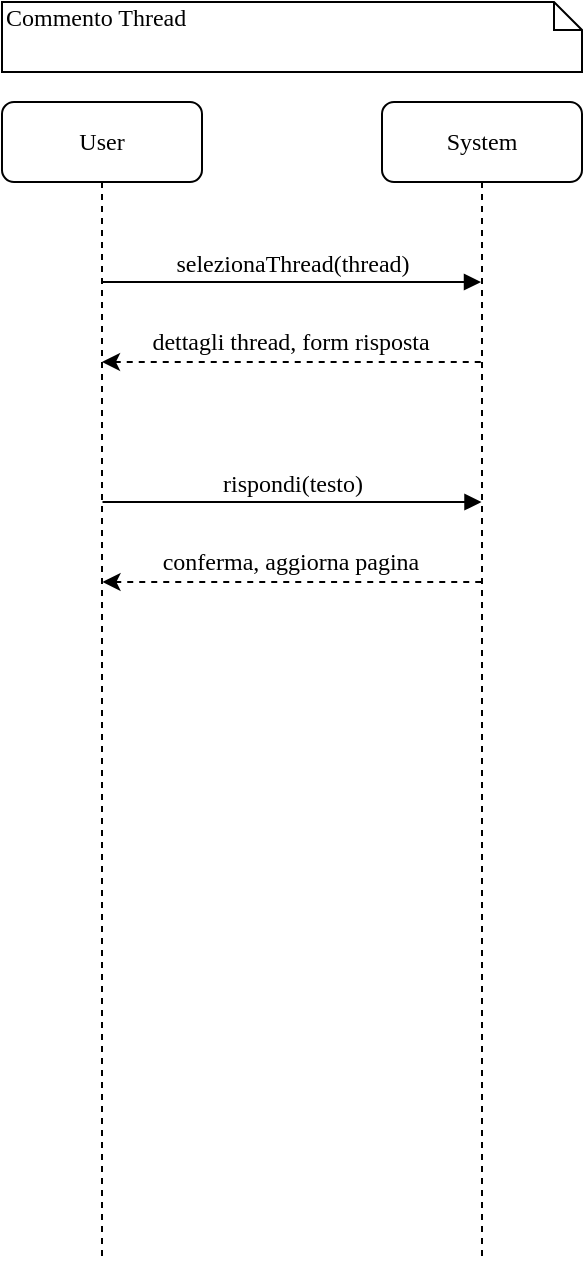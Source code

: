 <mxfile version="14.4.3" type="device"><diagram name="Page-1" id="13e1069c-82ec-6db2-03f1-153e76fe0fe0"><mxGraphModel dx="1422" dy="822" grid="1" gridSize="10" guides="1" tooltips="1" connect="1" arrows="1" fold="1" page="1" pageScale="1" pageWidth="1100" pageHeight="850" background="#ffffff" math="0" shadow="0"><root><mxCell id="0"/><mxCell id="1" parent="0"/><mxCell id="7hUbbWo6uwBPdArjQxJp-1" value="System" style="shape=umlLifeline;perimeter=lifelinePerimeter;whiteSpace=wrap;html=1;container=1;collapsible=0;recursiveResize=0;outlineConnect=0;rounded=1;shadow=0;comic=0;labelBackgroundColor=none;strokeWidth=1;fontFamily=Verdana;fontSize=12;align=center;" vertex="1" parent="1"><mxGeometry x="610" y="80" width="100" height="580" as="geometry"/></mxCell><mxCell id="7hUbbWo6uwBPdArjQxJp-2" value="User" style="shape=umlLifeline;perimeter=lifelinePerimeter;whiteSpace=wrap;html=1;container=1;collapsible=0;recursiveResize=0;outlineConnect=0;rounded=1;shadow=0;comic=0;labelBackgroundColor=none;strokeWidth=1;fontFamily=Verdana;fontSize=12;align=center;" vertex="1" parent="1"><mxGeometry x="420" y="80" width="100" height="580" as="geometry"/></mxCell><mxCell id="7hUbbWo6uwBPdArjQxJp-4" value="Commento Thread" style="shape=note;whiteSpace=wrap;html=1;size=14;verticalAlign=top;align=left;spacingTop=-6;rounded=0;shadow=0;comic=0;labelBackgroundColor=none;strokeWidth=1;fontFamily=Verdana;fontSize=12" vertex="1" parent="1"><mxGeometry x="420" y="30" width="290" height="35" as="geometry"/></mxCell><mxCell id="7hUbbWo6uwBPdArjQxJp-11" value="" style="endArrow=none;dashed=1;html=1;startArrow=classic;startFill=1;" edge="1" parent="1" target="7hUbbWo6uwBPdArjQxJp-1"><mxGeometry width="50" height="50" relative="1" as="geometry"><mxPoint x="470" y="210" as="sourcePoint"/><mxPoint x="629.5" y="210" as="targetPoint"/><Array as="points"><mxPoint x="560" y="210"/><mxPoint x="580.5" y="210"/></Array></mxGeometry></mxCell><mxCell id="7hUbbWo6uwBPdArjQxJp-12" value="dettagli thread, form risposta" style="edgeLabel;html=1;align=center;verticalAlign=middle;resizable=0;points=[];fontSize=12;fontFamily=Verdana;" vertex="1" connectable="0" parent="7hUbbWo6uwBPdArjQxJp-11"><mxGeometry x="-0.1" y="3" relative="1" as="geometry"><mxPoint x="7.75" y="-7" as="offset"/></mxGeometry></mxCell><mxCell id="7hUbbWo6uwBPdArjQxJp-13" value="selezionaThread(thread)" style="html=1;verticalAlign=bottom;endArrow=block;labelBackgroundColor=none;fontFamily=Verdana;fontSize=12;edgeStyle=elbowEdgeStyle;elbow=vertical;" edge="1" parent="1" target="7hUbbWo6uwBPdArjQxJp-1"><mxGeometry x="0.003" relative="1" as="geometry"><mxPoint x="470" y="170" as="sourcePoint"/><mxPoint x="629.5" y="170" as="targetPoint"/><Array as="points"><mxPoint x="600" y="170"/><mxPoint x="600" y="160"/><mxPoint x="600" y="150"/></Array><mxPoint as="offset"/></mxGeometry></mxCell><mxCell id="7hUbbWo6uwBPdArjQxJp-14" value="rispondi(testo)" style="html=1;verticalAlign=bottom;endArrow=block;labelBackgroundColor=none;fontFamily=Verdana;fontSize=12;edgeStyle=elbowEdgeStyle;elbow=vertical;" edge="1" parent="1"><mxGeometry x="0.003" relative="1" as="geometry"><mxPoint x="470.25" y="280" as="sourcePoint"/><mxPoint x="659.75" y="280" as="targetPoint"/><Array as="points"><mxPoint x="600.25" y="280"/><mxPoint x="600.25" y="270"/><mxPoint x="600.25" y="260"/></Array><mxPoint as="offset"/></mxGeometry></mxCell><mxCell id="7hUbbWo6uwBPdArjQxJp-15" value="" style="endArrow=none;dashed=1;html=1;startArrow=classic;startFill=1;" edge="1" parent="1"><mxGeometry width="50" height="50" relative="1" as="geometry"><mxPoint x="470.25" y="320" as="sourcePoint"/><mxPoint x="659.75" y="320" as="targetPoint"/><Array as="points"><mxPoint x="560.25" y="320"/><mxPoint x="580.75" y="320"/></Array></mxGeometry></mxCell><mxCell id="7hUbbWo6uwBPdArjQxJp-16" value="conferma, aggiorna pagina" style="edgeLabel;html=1;align=center;verticalAlign=middle;resizable=0;points=[];fontSize=12;fontFamily=Verdana;" vertex="1" connectable="0" parent="7hUbbWo6uwBPdArjQxJp-15"><mxGeometry x="-0.1" y="3" relative="1" as="geometry"><mxPoint x="7.75" y="-7" as="offset"/></mxGeometry></mxCell></root></mxGraphModel></diagram></mxfile>
